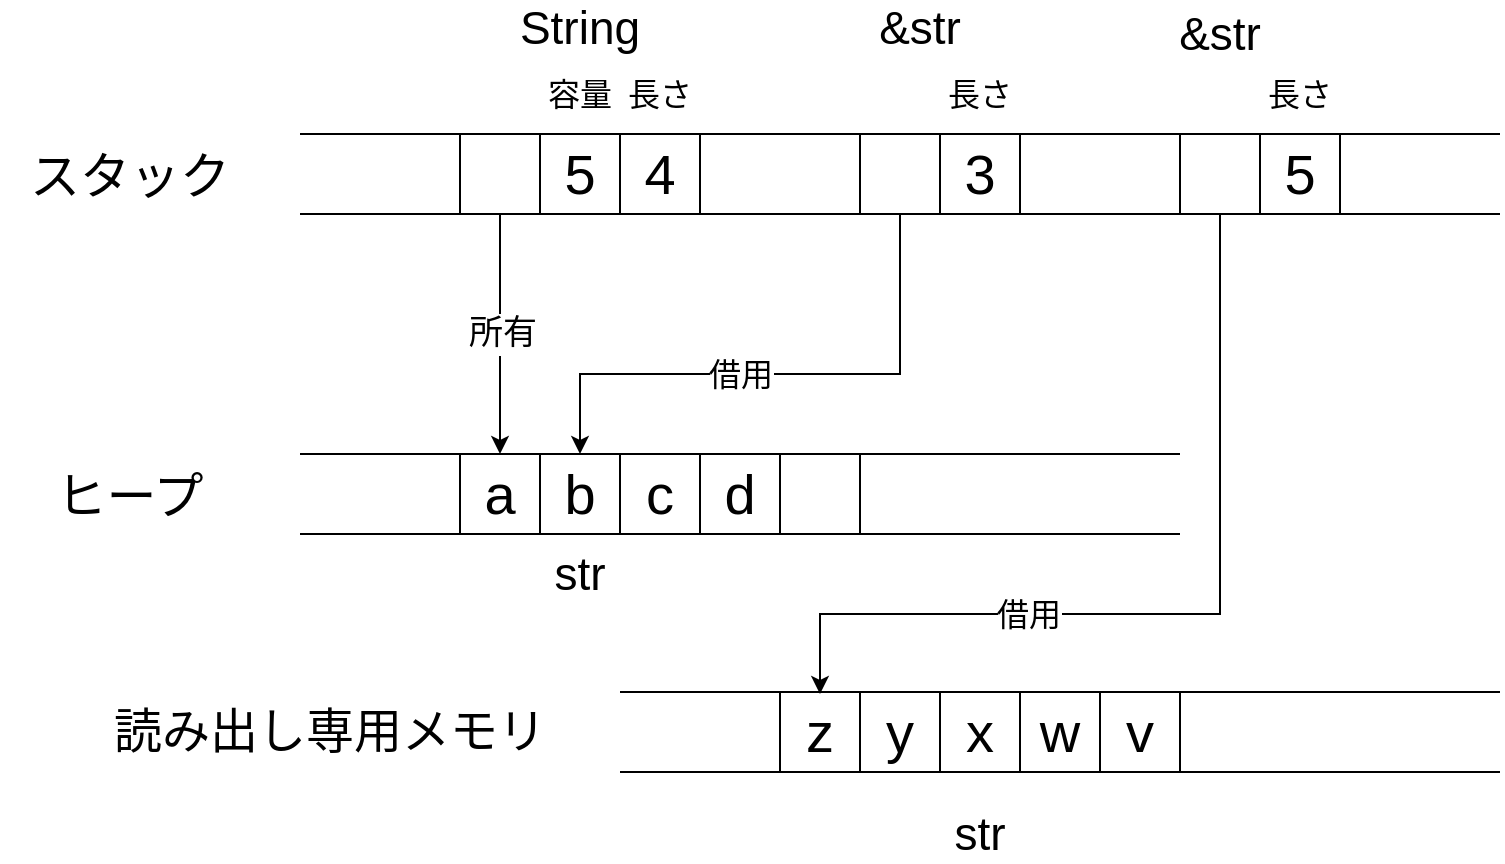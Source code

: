 <mxfile version="10.5.2" type="device"><diagram id="BhsDe_jCHDR73OtPMgOd" name="Page-1"><mxGraphModel dx="1394" dy="750" grid="1" gridSize="10" guides="1" tooltips="1" connect="1" arrows="1" fold="1" page="1" pageScale="1" pageWidth="827" pageHeight="1169" math="0" shadow="0"><root><mxCell id="0"/><mxCell id="1" parent="0"/><mxCell id="W6gE7GIAtg6H4ul8z57a-1" value="&lt;font style=&quot;font-size: 28px&quot;&gt;a&lt;/font&gt;" style="rounded=0;whiteSpace=wrap;html=1;verticalAlign=middle;" vertex="1" parent="1"><mxGeometry x="280" y="280" width="40" height="40" as="geometry"/></mxCell><mxCell id="W6gE7GIAtg6H4ul8z57a-2" value="&lt;font style=&quot;font-size: 28px&quot;&gt;b&lt;/font&gt;" style="rounded=0;whiteSpace=wrap;html=1;verticalAlign=middle;" vertex="1" parent="1"><mxGeometry x="320" y="280" width="40" height="40" as="geometry"/></mxCell><mxCell id="W6gE7GIAtg6H4ul8z57a-3" value="&lt;font style=&quot;font-size: 28px&quot;&gt;c&lt;/font&gt;" style="rounded=0;whiteSpace=wrap;html=1;verticalAlign=middle;" vertex="1" parent="1"><mxGeometry x="360" y="280" width="40" height="40" as="geometry"/></mxCell><mxCell id="W6gE7GIAtg6H4ul8z57a-4" value="&lt;font style=&quot;font-size: 28px&quot;&gt;d&lt;/font&gt;" style="rounded=0;whiteSpace=wrap;html=1;verticalAlign=middle;" vertex="1" parent="1"><mxGeometry x="400" y="280" width="40" height="40" as="geometry"/></mxCell><mxCell id="W6gE7GIAtg6H4ul8z57a-5" value="" style="rounded=0;whiteSpace=wrap;html=1;verticalAlign=middle;" vertex="1" parent="1"><mxGeometry x="440" y="280" width="40" height="40" as="geometry"/></mxCell><mxCell id="W6gE7GIAtg6H4ul8z57a-6" value="" style="endArrow=none;html=1;" edge="1" parent="1"><mxGeometry width="50" height="50" relative="1" as="geometry"><mxPoint x="200" y="280" as="sourcePoint"/><mxPoint x="640" y="280" as="targetPoint"/></mxGeometry></mxCell><mxCell id="W6gE7GIAtg6H4ul8z57a-7" value="" style="endArrow=none;html=1;" edge="1" parent="1"><mxGeometry width="50" height="50" relative="1" as="geometry"><mxPoint x="200" y="320" as="sourcePoint"/><mxPoint x="640" y="320" as="targetPoint"/></mxGeometry></mxCell><mxCell id="W6gE7GIAtg6H4ul8z57a-8" value="&lt;font style=&quot;font-size: 25px&quot;&gt;ヒープ&lt;/font&gt;" style="text;html=1;strokeColor=none;fillColor=none;align=center;verticalAlign=middle;whiteSpace=wrap;rounded=0;" vertex="1" parent="1"><mxGeometry x="50" y="290" width="130" height="20" as="geometry"/></mxCell><mxCell id="W6gE7GIAtg6H4ul8z57a-9" value="&lt;font style=&quot;font-size: 28px&quot;&gt;z&lt;/font&gt;" style="rounded=0;whiteSpace=wrap;html=1;verticalAlign=middle;" vertex="1" parent="1"><mxGeometry x="440" y="399" width="40" height="40" as="geometry"/></mxCell><mxCell id="W6gE7GIAtg6H4ul8z57a-10" value="&lt;font style=&quot;font-size: 28px&quot;&gt;y&lt;/font&gt;" style="rounded=0;whiteSpace=wrap;html=1;verticalAlign=middle;" vertex="1" parent="1"><mxGeometry x="480" y="399" width="40" height="40" as="geometry"/></mxCell><mxCell id="W6gE7GIAtg6H4ul8z57a-11" value="&lt;font style=&quot;font-size: 28px&quot;&gt;x&lt;/font&gt;" style="rounded=0;whiteSpace=wrap;html=1;verticalAlign=middle;" vertex="1" parent="1"><mxGeometry x="520" y="399" width="40" height="40" as="geometry"/></mxCell><mxCell id="W6gE7GIAtg6H4ul8z57a-12" value="&lt;font style=&quot;font-size: 28px&quot;&gt;w&lt;/font&gt;" style="rounded=0;whiteSpace=wrap;html=1;verticalAlign=middle;" vertex="1" parent="1"><mxGeometry x="560" y="399" width="40" height="40" as="geometry"/></mxCell><mxCell id="W6gE7GIAtg6H4ul8z57a-13" value="&lt;font style=&quot;font-size: 28px&quot;&gt;v&lt;/font&gt;" style="rounded=0;whiteSpace=wrap;html=1;verticalAlign=middle;" vertex="1" parent="1"><mxGeometry x="600" y="399" width="40" height="40" as="geometry"/></mxCell><mxCell id="W6gE7GIAtg6H4ul8z57a-14" value="" style="endArrow=none;html=1;" edge="1" parent="1"><mxGeometry width="50" height="50" relative="1" as="geometry"><mxPoint x="360" y="399" as="sourcePoint"/><mxPoint x="800" y="399" as="targetPoint"/></mxGeometry></mxCell><mxCell id="W6gE7GIAtg6H4ul8z57a-15" value="" style="endArrow=none;html=1;" edge="1" parent="1"><mxGeometry width="50" height="50" relative="1" as="geometry"><mxPoint x="360" y="439" as="sourcePoint"/><mxPoint x="800" y="439" as="targetPoint"/></mxGeometry></mxCell><mxCell id="W6gE7GIAtg6H4ul8z57a-16" value="&lt;font style=&quot;font-size: 24px&quot;&gt;読み出し専用メモリ&lt;/font&gt;" style="text;html=1;strokeColor=none;fillColor=none;align=center;verticalAlign=middle;whiteSpace=wrap;rounded=0;" vertex="1" parent="1"><mxGeometry x="90" y="409" width="250" height="20" as="geometry"/></mxCell><mxCell id="W6gE7GIAtg6H4ul8z57a-17" value="&lt;font style=&quot;font-size: 23px&quot;&gt;str&lt;/font&gt;" style="text;html=1;strokeColor=none;fillColor=none;align=center;verticalAlign=middle;whiteSpace=wrap;rounded=0;" vertex="1" parent="1"><mxGeometry x="320" y="330" width="40" height="20" as="geometry"/></mxCell><mxCell id="W6gE7GIAtg6H4ul8z57a-18" value="&lt;font style=&quot;font-size: 23px&quot;&gt;str&lt;/font&gt;" style="text;html=1;strokeColor=none;fillColor=none;align=center;verticalAlign=middle;whiteSpace=wrap;rounded=0;" vertex="1" parent="1"><mxGeometry x="520" y="460" width="40" height="20" as="geometry"/></mxCell><mxCell id="W6gE7GIAtg6H4ul8z57a-40" value="&lt;font style=&quot;font-size: 17px&quot;&gt;所有&lt;/font&gt;" style="edgeStyle=orthogonalEdgeStyle;rounded=0;orthogonalLoop=1;jettySize=auto;html=1;" edge="1" parent="1" source="W6gE7GIAtg6H4ul8z57a-30"><mxGeometry relative="1" as="geometry"><mxPoint x="300" y="280" as="targetPoint"/></mxGeometry></mxCell><mxCell id="W6gE7GIAtg6H4ul8z57a-30" value="" style="rounded=0;whiteSpace=wrap;html=1;verticalAlign=middle;" vertex="1" parent="1"><mxGeometry x="280" y="120" width="40" height="40" as="geometry"/></mxCell><mxCell id="W6gE7GIAtg6H4ul8z57a-31" value="&lt;font style=&quot;font-size: 28px&quot;&gt;5&lt;/font&gt;" style="rounded=0;whiteSpace=wrap;html=1;verticalAlign=middle;" vertex="1" parent="1"><mxGeometry x="320" y="120" width="40" height="40" as="geometry"/></mxCell><mxCell id="W6gE7GIAtg6H4ul8z57a-32" value="&lt;font style=&quot;font-size: 28px&quot;&gt;4&lt;/font&gt;" style="rounded=0;whiteSpace=wrap;html=1;verticalAlign=middle;" vertex="1" parent="1"><mxGeometry x="360" y="120" width="40" height="40" as="geometry"/></mxCell><mxCell id="W6gE7GIAtg6H4ul8z57a-47" value="&lt;font style=&quot;font-size: 16px&quot;&gt;借用&lt;/font&gt;" style="edgeStyle=orthogonalEdgeStyle;rounded=0;orthogonalLoop=1;jettySize=auto;html=1;" edge="1" parent="1" source="W6gE7GIAtg6H4ul8z57a-34"><mxGeometry x="0.143" relative="1" as="geometry"><mxPoint x="340" y="280" as="targetPoint"/><Array as="points"><mxPoint x="500" y="240"/><mxPoint x="340" y="240"/><mxPoint x="340" y="280"/></Array><mxPoint as="offset"/></mxGeometry></mxCell><mxCell id="W6gE7GIAtg6H4ul8z57a-34" value="" style="rounded=0;whiteSpace=wrap;html=1;verticalAlign=middle;" vertex="1" parent="1"><mxGeometry x="480" y="120" width="40" height="40" as="geometry"/></mxCell><mxCell id="W6gE7GIAtg6H4ul8z57a-35" value="" style="endArrow=none;html=1;" edge="1" parent="1"><mxGeometry width="50" height="50" relative="1" as="geometry"><mxPoint x="200" y="120" as="sourcePoint"/><mxPoint x="800" y="120" as="targetPoint"/></mxGeometry></mxCell><mxCell id="W6gE7GIAtg6H4ul8z57a-36" value="" style="endArrow=none;html=1;" edge="1" parent="1"><mxGeometry width="50" height="50" relative="1" as="geometry"><mxPoint x="200" y="160" as="sourcePoint"/><mxPoint x="800" y="160" as="targetPoint"/></mxGeometry></mxCell><mxCell id="W6gE7GIAtg6H4ul8z57a-37" value="&lt;font style=&quot;font-size: 25px&quot;&gt;スタック&lt;/font&gt;" style="text;html=1;strokeColor=none;fillColor=none;align=center;verticalAlign=middle;whiteSpace=wrap;rounded=0;" vertex="1" parent="1"><mxGeometry x="50" y="130" width="130" height="20" as="geometry"/></mxCell><mxCell id="W6gE7GIAtg6H4ul8z57a-38" value="&lt;font style=&quot;font-size: 23px&quot;&gt;String&lt;/font&gt;" style="text;html=1;strokeColor=none;fillColor=none;align=center;verticalAlign=middle;whiteSpace=wrap;rounded=0;" vertex="1" parent="1"><mxGeometry x="320" y="57" width="40" height="20" as="geometry"/></mxCell><mxCell id="W6gE7GIAtg6H4ul8z57a-42" value="&lt;font style=&quot;font-size: 16px&quot;&gt;容量&lt;/font&gt;" style="text;html=1;strokeColor=none;fillColor=none;align=center;verticalAlign=middle;whiteSpace=wrap;rounded=0;" vertex="1" parent="1"><mxGeometry x="320" y="90" width="40" height="20" as="geometry"/></mxCell><mxCell id="W6gE7GIAtg6H4ul8z57a-43" value="&lt;font style=&quot;font-size: 16px&quot;&gt;長さ&lt;/font&gt;" style="text;html=1;strokeColor=none;fillColor=none;align=center;verticalAlign=middle;whiteSpace=wrap;rounded=0;" vertex="1" parent="1"><mxGeometry x="360" y="90" width="40" height="20" as="geometry"/></mxCell><mxCell id="W6gE7GIAtg6H4ul8z57a-44" value="&lt;font style=&quot;font-size: 23px&quot;&gt;&amp;amp;str&lt;/font&gt;" style="text;html=1;strokeColor=none;fillColor=none;align=center;verticalAlign=middle;whiteSpace=wrap;rounded=0;" vertex="1" parent="1"><mxGeometry x="490" y="57" width="40" height="20" as="geometry"/></mxCell><mxCell id="W6gE7GIAtg6H4ul8z57a-48" value="&lt;font style=&quot;font-size: 28px&quot;&gt;3&lt;/font&gt;" style="rounded=0;whiteSpace=wrap;html=1;verticalAlign=middle;" vertex="1" parent="1"><mxGeometry x="520" y="120" width="40" height="40" as="geometry"/></mxCell><mxCell id="W6gE7GIAtg6H4ul8z57a-49" value="&lt;font style=&quot;font-size: 16px&quot;&gt;長さ&lt;/font&gt;" style="text;html=1;strokeColor=none;fillColor=none;align=center;verticalAlign=middle;whiteSpace=wrap;rounded=0;" vertex="1" parent="1"><mxGeometry x="520" y="90" width="40" height="20" as="geometry"/></mxCell><mxCell id="W6gE7GIAtg6H4ul8z57a-50" value="" style="rounded=0;whiteSpace=wrap;html=1;verticalAlign=middle;" vertex="1" parent="1"><mxGeometry x="640" y="120" width="40" height="40" as="geometry"/></mxCell><mxCell id="W6gE7GIAtg6H4ul8z57a-51" value="&lt;font style=&quot;font-size: 28px&quot;&gt;5&lt;/font&gt;" style="rounded=0;whiteSpace=wrap;html=1;verticalAlign=middle;" vertex="1" parent="1"><mxGeometry x="680" y="120" width="40" height="40" as="geometry"/></mxCell><mxCell id="W6gE7GIAtg6H4ul8z57a-52" value="&lt;font style=&quot;font-size: 16px&quot;&gt;借用&lt;/font&gt;" style="edgeStyle=orthogonalEdgeStyle;rounded=0;orthogonalLoop=1;jettySize=auto;html=1;" edge="1" parent="1"><mxGeometry x="0.348" relative="1" as="geometry"><mxPoint x="660" y="160" as="sourcePoint"/><mxPoint x="460" y="400" as="targetPoint"/><Array as="points"><mxPoint x="660" y="360"/><mxPoint x="460" y="360"/></Array><mxPoint as="offset"/></mxGeometry></mxCell><mxCell id="W6gE7GIAtg6H4ul8z57a-53" value="&lt;font style=&quot;font-size: 16px&quot;&gt;長さ&lt;/font&gt;" style="text;html=1;strokeColor=none;fillColor=none;align=center;verticalAlign=middle;whiteSpace=wrap;rounded=0;" vertex="1" parent="1"><mxGeometry x="680" y="90" width="40" height="20" as="geometry"/></mxCell><mxCell id="W6gE7GIAtg6H4ul8z57a-54" value="&lt;font style=&quot;font-size: 23px&quot;&gt;&amp;amp;str&lt;/font&gt;" style="text;html=1;strokeColor=none;fillColor=none;align=center;verticalAlign=middle;whiteSpace=wrap;rounded=0;" vertex="1" parent="1"><mxGeometry x="640" y="60" width="40" height="20" as="geometry"/></mxCell></root></mxGraphModel></diagram></mxfile>